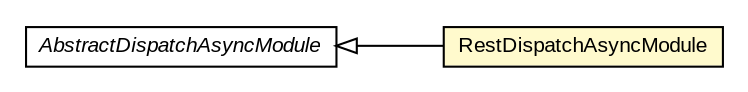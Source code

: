#!/usr/local/bin/dot
#
# Class diagram 
# Generated by UMLGraph version R5_6-24-gf6e263 (http://www.umlgraph.org/)
#

digraph G {
	edge [fontname="arial",fontsize=10,labelfontname="arial",labelfontsize=10];
	node [fontname="arial",fontsize=10,shape=plaintext];
	nodesep=0.25;
	ranksep=0.5;
	rankdir=LR;
	// com.gwtplatform.dispatch.client.gin.AbstractDispatchAsyncModule
	c453551 [label=<<table title="com.gwtplatform.dispatch.client.gin.AbstractDispatchAsyncModule" border="0" cellborder="1" cellspacing="0" cellpadding="2" port="p" href="../../../client/gin/AbstractDispatchAsyncModule.html">
		<tr><td><table border="0" cellspacing="0" cellpadding="1">
<tr><td align="center" balign="center"><font face="arial italic"> AbstractDispatchAsyncModule </font></td></tr>
		</table></td></tr>
		</table>>, URL="../../../client/gin/AbstractDispatchAsyncModule.html", fontname="arial", fontcolor="black", fontsize=10.0];
	// com.gwtplatform.dispatch.rest.client.gin.RestDispatchAsyncModule
	c453799 [label=<<table title="com.gwtplatform.dispatch.rest.client.gin.RestDispatchAsyncModule" border="0" cellborder="1" cellspacing="0" cellpadding="2" port="p" bgcolor="lemonChiffon" href="./RestDispatchAsyncModule.html">
		<tr><td><table border="0" cellspacing="0" cellpadding="1">
<tr><td align="center" balign="center"> RestDispatchAsyncModule </td></tr>
		</table></td></tr>
		</table>>, URL="./RestDispatchAsyncModule.html", fontname="arial", fontcolor="black", fontsize=10.0];
	//com.gwtplatform.dispatch.rest.client.gin.RestDispatchAsyncModule extends com.gwtplatform.dispatch.client.gin.AbstractDispatchAsyncModule
	c453551:p -> c453799:p [dir=back,arrowtail=empty];
}

